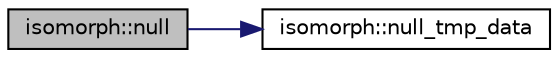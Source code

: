 digraph "isomorph::null"
{
  edge [fontname="Helvetica",fontsize="10",labelfontname="Helvetica",labelfontsize="10"];
  node [fontname="Helvetica",fontsize="10",shape=record];
  rankdir="LR";
  Node8610 [label="isomorph::null",height=0.2,width=0.4,color="black", fillcolor="grey75", style="filled", fontcolor="black"];
  Node8610 -> Node8611 [color="midnightblue",fontsize="10",style="solid",fontname="Helvetica"];
  Node8611 [label="isomorph::null_tmp_data",height=0.2,width=0.4,color="black", fillcolor="white", style="filled",URL="$d3/d5f/classisomorph.html#a169534be12152d9c663bb85fb422951c"];
}
